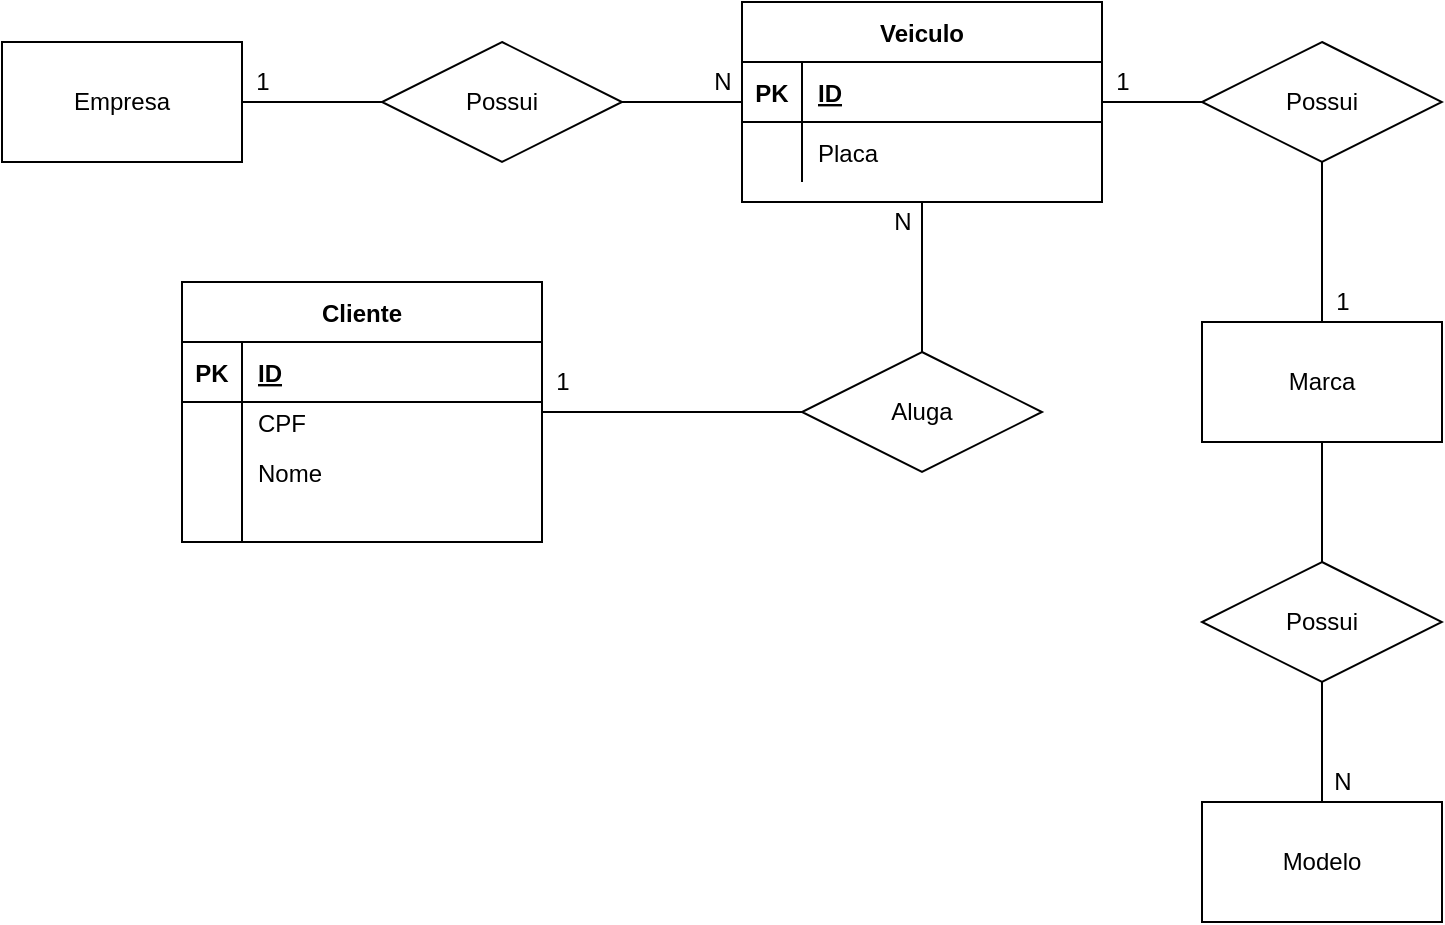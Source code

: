 <mxfile version="14.9.3" type="device"><diagram id="JeCnFonLVFclF1Ym7Mfh" name="Page-1"><mxGraphModel dx="1038" dy="579" grid="1" gridSize="10" guides="1" tooltips="1" connect="1" arrows="1" fold="1" page="1" pageScale="1" pageWidth="827" pageHeight="1169" math="0" shadow="0"><root><mxCell id="0"/><mxCell id="1" parent="0"/><mxCell id="d5HXTfD8xHBlhLoF7tTD-5" style="edgeStyle=orthogonalEdgeStyle;rounded=0;orthogonalLoop=1;jettySize=auto;html=1;entryX=0;entryY=0.5;entryDx=0;entryDy=0;endArrow=none;endFill=0;" edge="1" parent="1" source="d5HXTfD8xHBlhLoF7tTD-1" target="d5HXTfD8xHBlhLoF7tTD-3"><mxGeometry relative="1" as="geometry"/></mxCell><mxCell id="d5HXTfD8xHBlhLoF7tTD-1" value="" style="rounded=0;whiteSpace=wrap;html=1;" vertex="1" parent="1"><mxGeometry x="80" y="80" width="120" height="60" as="geometry"/></mxCell><mxCell id="d5HXTfD8xHBlhLoF7tTD-2" value="Empresa" style="text;html=1;strokeColor=none;fillColor=none;align=center;verticalAlign=middle;whiteSpace=wrap;rounded=0;" vertex="1" parent="1"><mxGeometry x="120" y="100" width="40" height="20" as="geometry"/></mxCell><mxCell id="d5HXTfD8xHBlhLoF7tTD-3" value="Possui" style="shape=rhombus;perimeter=rhombusPerimeter;whiteSpace=wrap;html=1;align=center;" vertex="1" parent="1"><mxGeometry x="270" y="80" width="120" height="60" as="geometry"/></mxCell><mxCell id="d5HXTfD8xHBlhLoF7tTD-39" style="edgeStyle=orthogonalEdgeStyle;rounded=0;orthogonalLoop=1;jettySize=auto;html=1;entryX=1;entryY=0.5;entryDx=0;entryDy=0;endArrow=none;endFill=0;" edge="1" parent="1" source="d5HXTfD8xHBlhLoF7tTD-8" target="d5HXTfD8xHBlhLoF7tTD-3"><mxGeometry relative="1" as="geometry"/></mxCell><mxCell id="d5HXTfD8xHBlhLoF7tTD-41" style="edgeStyle=orthogonalEdgeStyle;rounded=0;orthogonalLoop=1;jettySize=auto;html=1;entryX=0;entryY=0.5;entryDx=0;entryDy=0;endArrow=none;endFill=0;" edge="1" parent="1" source="d5HXTfD8xHBlhLoF7tTD-8" target="d5HXTfD8xHBlhLoF7tTD-37"><mxGeometry relative="1" as="geometry"/></mxCell><mxCell id="d5HXTfD8xHBlhLoF7tTD-8" value="Veiculo" style="shape=table;startSize=30;container=1;collapsible=1;childLayout=tableLayout;fixedRows=1;rowLines=0;fontStyle=1;align=center;resizeLast=1;" vertex="1" parent="1"><mxGeometry x="450" y="60" width="180" height="100" as="geometry"/></mxCell><mxCell id="d5HXTfD8xHBlhLoF7tTD-9" value="" style="shape=partialRectangle;collapsible=0;dropTarget=0;pointerEvents=0;fillColor=none;top=0;left=0;bottom=1;right=0;points=[[0,0.5],[1,0.5]];portConstraint=eastwest;" vertex="1" parent="d5HXTfD8xHBlhLoF7tTD-8"><mxGeometry y="30" width="180" height="30" as="geometry"/></mxCell><mxCell id="d5HXTfD8xHBlhLoF7tTD-10" value="PK" style="shape=partialRectangle;connectable=0;fillColor=none;top=0;left=0;bottom=0;right=0;fontStyle=1;overflow=hidden;" vertex="1" parent="d5HXTfD8xHBlhLoF7tTD-9"><mxGeometry width="30" height="30" as="geometry"/></mxCell><mxCell id="d5HXTfD8xHBlhLoF7tTD-11" value="ID" style="shape=partialRectangle;connectable=0;fillColor=none;top=0;left=0;bottom=0;right=0;align=left;spacingLeft=6;fontStyle=5;overflow=hidden;" vertex="1" parent="d5HXTfD8xHBlhLoF7tTD-9"><mxGeometry x="30" width="150" height="30" as="geometry"/></mxCell><mxCell id="d5HXTfD8xHBlhLoF7tTD-18" value="" style="shape=partialRectangle;collapsible=0;dropTarget=0;pointerEvents=0;fillColor=none;top=0;left=0;bottom=0;right=0;points=[[0,0.5],[1,0.5]];portConstraint=eastwest;" vertex="1" parent="d5HXTfD8xHBlhLoF7tTD-8"><mxGeometry y="60" width="180" height="30" as="geometry"/></mxCell><mxCell id="d5HXTfD8xHBlhLoF7tTD-19" value="" style="shape=partialRectangle;connectable=0;fillColor=none;top=0;left=0;bottom=0;right=0;editable=1;overflow=hidden;" vertex="1" parent="d5HXTfD8xHBlhLoF7tTD-18"><mxGeometry width="30" height="30" as="geometry"/></mxCell><mxCell id="d5HXTfD8xHBlhLoF7tTD-20" value="Placa" style="shape=partialRectangle;connectable=0;fillColor=none;top=0;left=0;bottom=0;right=0;align=left;spacingLeft=6;overflow=hidden;" vertex="1" parent="d5HXTfD8xHBlhLoF7tTD-18"><mxGeometry x="30" width="150" height="30" as="geometry"/></mxCell><mxCell id="d5HXTfD8xHBlhLoF7tTD-44" style="edgeStyle=orthogonalEdgeStyle;rounded=0;orthogonalLoop=1;jettySize=auto;html=1;entryX=0;entryY=0.5;entryDx=0;entryDy=0;endArrow=none;endFill=0;" edge="1" parent="1" source="d5HXTfD8xHBlhLoF7tTD-21" target="d5HXTfD8xHBlhLoF7tTD-34"><mxGeometry relative="1" as="geometry"/></mxCell><mxCell id="d5HXTfD8xHBlhLoF7tTD-21" value="Cliente" style="shape=table;startSize=30;container=1;collapsible=1;childLayout=tableLayout;fixedRows=1;rowLines=0;fontStyle=1;align=center;resizeLast=1;" vertex="1" parent="1"><mxGeometry x="170" y="200" width="180" height="130" as="geometry"/></mxCell><mxCell id="d5HXTfD8xHBlhLoF7tTD-22" value="" style="shape=partialRectangle;collapsible=0;dropTarget=0;pointerEvents=0;fillColor=none;top=0;left=0;bottom=1;right=0;points=[[0,0.5],[1,0.5]];portConstraint=eastwest;" vertex="1" parent="d5HXTfD8xHBlhLoF7tTD-21"><mxGeometry y="30" width="180" height="30" as="geometry"/></mxCell><mxCell id="d5HXTfD8xHBlhLoF7tTD-23" value="PK" style="shape=partialRectangle;connectable=0;fillColor=none;top=0;left=0;bottom=0;right=0;fontStyle=1;overflow=hidden;" vertex="1" parent="d5HXTfD8xHBlhLoF7tTD-22"><mxGeometry width="30" height="30" as="geometry"/></mxCell><mxCell id="d5HXTfD8xHBlhLoF7tTD-24" value="ID" style="shape=partialRectangle;connectable=0;fillColor=none;top=0;left=0;bottom=0;right=0;align=left;spacingLeft=6;fontStyle=5;overflow=hidden;" vertex="1" parent="d5HXTfD8xHBlhLoF7tTD-22"><mxGeometry x="30" width="150" height="30" as="geometry"/></mxCell><mxCell id="d5HXTfD8xHBlhLoF7tTD-25" value="" style="shape=partialRectangle;collapsible=0;dropTarget=0;pointerEvents=0;fillColor=none;top=0;left=0;bottom=0;right=0;points=[[0,0.5],[1,0.5]];portConstraint=eastwest;" vertex="1" parent="d5HXTfD8xHBlhLoF7tTD-21"><mxGeometry y="60" width="180" height="20" as="geometry"/></mxCell><mxCell id="d5HXTfD8xHBlhLoF7tTD-26" value="" style="shape=partialRectangle;connectable=0;fillColor=none;top=0;left=0;bottom=0;right=0;editable=1;overflow=hidden;" vertex="1" parent="d5HXTfD8xHBlhLoF7tTD-25"><mxGeometry width="30" height="20" as="geometry"/></mxCell><mxCell id="d5HXTfD8xHBlhLoF7tTD-27" value="CPF" style="shape=partialRectangle;connectable=0;fillColor=none;top=0;left=0;bottom=0;right=0;align=left;spacingLeft=6;overflow=hidden;" vertex="1" parent="d5HXTfD8xHBlhLoF7tTD-25"><mxGeometry x="30" width="150" height="20" as="geometry"/></mxCell><mxCell id="d5HXTfD8xHBlhLoF7tTD-28" value="" style="shape=partialRectangle;collapsible=0;dropTarget=0;pointerEvents=0;fillColor=none;top=0;left=0;bottom=0;right=0;points=[[0,0.5],[1,0.5]];portConstraint=eastwest;" vertex="1" parent="d5HXTfD8xHBlhLoF7tTD-21"><mxGeometry y="80" width="180" height="30" as="geometry"/></mxCell><mxCell id="d5HXTfD8xHBlhLoF7tTD-29" value="" style="shape=partialRectangle;connectable=0;fillColor=none;top=0;left=0;bottom=0;right=0;editable=1;overflow=hidden;" vertex="1" parent="d5HXTfD8xHBlhLoF7tTD-28"><mxGeometry width="30" height="30" as="geometry"/></mxCell><mxCell id="d5HXTfD8xHBlhLoF7tTD-30" value="Nome" style="shape=partialRectangle;connectable=0;fillColor=none;top=0;left=0;bottom=0;right=0;align=left;spacingLeft=6;overflow=hidden;" vertex="1" parent="d5HXTfD8xHBlhLoF7tTD-28"><mxGeometry x="30" width="150" height="30" as="geometry"/></mxCell><mxCell id="d5HXTfD8xHBlhLoF7tTD-31" value="" style="shape=partialRectangle;collapsible=0;dropTarget=0;pointerEvents=0;fillColor=none;top=0;left=0;bottom=0;right=0;points=[[0,0.5],[1,0.5]];portConstraint=eastwest;" vertex="1" parent="d5HXTfD8xHBlhLoF7tTD-21"><mxGeometry y="110" width="180" height="20" as="geometry"/></mxCell><mxCell id="d5HXTfD8xHBlhLoF7tTD-32" value="" style="shape=partialRectangle;connectable=0;fillColor=none;top=0;left=0;bottom=0;right=0;editable=1;overflow=hidden;" vertex="1" parent="d5HXTfD8xHBlhLoF7tTD-31"><mxGeometry width="30" height="20" as="geometry"/></mxCell><mxCell id="d5HXTfD8xHBlhLoF7tTD-33" value="" style="shape=partialRectangle;connectable=0;fillColor=none;top=0;left=0;bottom=0;right=0;align=left;spacingLeft=6;overflow=hidden;" vertex="1" parent="d5HXTfD8xHBlhLoF7tTD-31"><mxGeometry x="30" width="150" height="20" as="geometry"/></mxCell><mxCell id="d5HXTfD8xHBlhLoF7tTD-45" style="edgeStyle=orthogonalEdgeStyle;rounded=0;orthogonalLoop=1;jettySize=auto;html=1;entryX=0.5;entryY=1;entryDx=0;entryDy=0;endArrow=none;endFill=0;" edge="1" parent="1" source="d5HXTfD8xHBlhLoF7tTD-34" target="d5HXTfD8xHBlhLoF7tTD-8"><mxGeometry relative="1" as="geometry"/></mxCell><mxCell id="d5HXTfD8xHBlhLoF7tTD-34" value="Aluga" style="shape=rhombus;perimeter=rhombusPerimeter;whiteSpace=wrap;html=1;align=center;" vertex="1" parent="1"><mxGeometry x="480" y="235" width="120" height="60" as="geometry"/></mxCell><mxCell id="d5HXTfD8xHBlhLoF7tTD-42" style="edgeStyle=orthogonalEdgeStyle;rounded=0;orthogonalLoop=1;jettySize=auto;html=1;endArrow=none;endFill=0;" edge="1" parent="1" source="d5HXTfD8xHBlhLoF7tTD-37"><mxGeometry relative="1" as="geometry"><mxPoint x="740" y="220" as="targetPoint"/></mxGeometry></mxCell><mxCell id="d5HXTfD8xHBlhLoF7tTD-37" value="Possui" style="shape=rhombus;perimeter=rhombusPerimeter;whiteSpace=wrap;html=1;align=center;" vertex="1" parent="1"><mxGeometry x="680" y="80" width="120" height="60" as="geometry"/></mxCell><mxCell id="d5HXTfD8xHBlhLoF7tTD-47" style="edgeStyle=orthogonalEdgeStyle;rounded=0;orthogonalLoop=1;jettySize=auto;html=1;entryX=0.5;entryY=0;entryDx=0;entryDy=0;endArrow=none;endFill=0;" edge="1" parent="1" source="d5HXTfD8xHBlhLoF7tTD-43" target="d5HXTfD8xHBlhLoF7tTD-46"><mxGeometry relative="1" as="geometry"/></mxCell><mxCell id="d5HXTfD8xHBlhLoF7tTD-43" value="Marca" style="rounded=0;whiteSpace=wrap;html=1;" vertex="1" parent="1"><mxGeometry x="680" y="220" width="120" height="60" as="geometry"/></mxCell><mxCell id="d5HXTfD8xHBlhLoF7tTD-49" style="edgeStyle=orthogonalEdgeStyle;rounded=0;orthogonalLoop=1;jettySize=auto;html=1;entryX=0.5;entryY=0;entryDx=0;entryDy=0;endArrow=none;endFill=0;" edge="1" parent="1" source="d5HXTfD8xHBlhLoF7tTD-46" target="d5HXTfD8xHBlhLoF7tTD-48"><mxGeometry relative="1" as="geometry"/></mxCell><mxCell id="d5HXTfD8xHBlhLoF7tTD-46" value="Possui" style="shape=rhombus;perimeter=rhombusPerimeter;whiteSpace=wrap;html=1;align=center;" vertex="1" parent="1"><mxGeometry x="680" y="340" width="120" height="60" as="geometry"/></mxCell><mxCell id="d5HXTfD8xHBlhLoF7tTD-48" value="Modelo" style="rounded=0;whiteSpace=wrap;html=1;" vertex="1" parent="1"><mxGeometry x="680" y="460" width="120" height="60" as="geometry"/></mxCell><mxCell id="d5HXTfD8xHBlhLoF7tTD-50" value="1" style="text;html=1;align=center;verticalAlign=middle;resizable=0;points=[];autosize=1;strokeColor=none;" vertex="1" parent="1"><mxGeometry x="200" y="90" width="20" height="20" as="geometry"/></mxCell><mxCell id="d5HXTfD8xHBlhLoF7tTD-51" value="1" style="text;html=1;align=center;verticalAlign=middle;resizable=0;points=[];autosize=1;strokeColor=none;" vertex="1" parent="1"><mxGeometry x="350" y="240" width="20" height="20" as="geometry"/></mxCell><mxCell id="d5HXTfD8xHBlhLoF7tTD-52" value="1" style="text;html=1;align=center;verticalAlign=middle;resizable=0;points=[];autosize=1;strokeColor=none;" vertex="1" parent="1"><mxGeometry x="740" y="200" width="20" height="20" as="geometry"/></mxCell><mxCell id="d5HXTfD8xHBlhLoF7tTD-53" value="1" style="text;html=1;align=center;verticalAlign=middle;resizable=0;points=[];autosize=1;strokeColor=none;" vertex="1" parent="1"><mxGeometry x="630" y="90" width="20" height="20" as="geometry"/></mxCell><mxCell id="d5HXTfD8xHBlhLoF7tTD-54" value="N" style="text;html=1;align=center;verticalAlign=middle;resizable=0;points=[];autosize=1;strokeColor=none;" vertex="1" parent="1"><mxGeometry x="430" y="90" width="20" height="20" as="geometry"/></mxCell><mxCell id="d5HXTfD8xHBlhLoF7tTD-55" value="N" style="text;html=1;align=center;verticalAlign=middle;resizable=0;points=[];autosize=1;strokeColor=none;" vertex="1" parent="1"><mxGeometry x="520" y="160" width="20" height="20" as="geometry"/></mxCell><mxCell id="d5HXTfD8xHBlhLoF7tTD-56" value="N" style="text;html=1;align=center;verticalAlign=middle;resizable=0;points=[];autosize=1;strokeColor=none;" vertex="1" parent="1"><mxGeometry x="740" y="440" width="20" height="20" as="geometry"/></mxCell></root></mxGraphModel></diagram></mxfile>